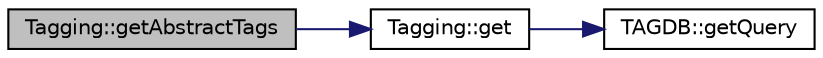 digraph "Tagging::getAbstractTags"
{
 // INTERACTIVE_SVG=YES
 // LATEX_PDF_SIZE
  edge [fontname="Helvetica",fontsize="10",labelfontname="Helvetica",labelfontsize="10"];
  node [fontname="Helvetica",fontsize="10",shape=record];
  rankdir="LR";
  Node87 [label="Tagging::getAbstractTags",height=0.2,width=0.4,color="black", fillcolor="grey75", style="filled", fontcolor="black",tooltip=" "];
  Node87 -> Node88 [color="midnightblue",fontsize="10",style="solid",fontname="Helvetica"];
  Node88 [label="Tagging::get",height=0.2,width=0.4,color="black", fillcolor="white", style="filled",URL="$class_tagging.html#a31eafb22f7c6343f6a6e1a60c0b46d1b",tooltip=" "];
  Node88 -> Node89 [color="midnightblue",fontsize="10",style="solid",fontname="Helvetica"];
  Node89 [label="TAGDB::getQuery",height=0.2,width=0.4,color="black", fillcolor="white", style="filled",URL="$class_t_a_g_d_b.html#ae90d363ffa72013cdfe742c606888432",tooltip=" "];
}
